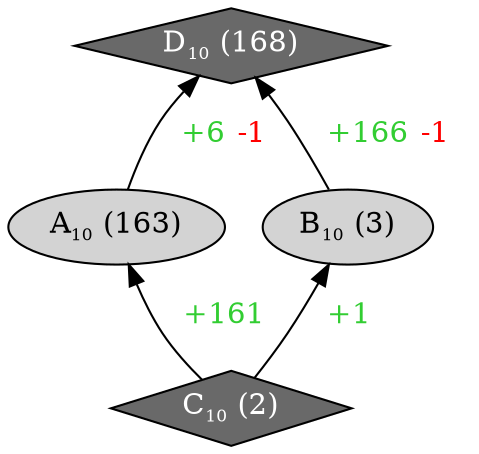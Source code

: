 digraph "CI1.C17_CI1__func030__trig_trigh__CI1"{
rankdir="BT"
1 [label=<A<sub><font point-size="10">10</font></sub> (163)>, style="filled", fillcolor="lightgray"]
2 [label=<B<sub><font point-size="10">10</font></sub> (3)>, style="filled", fillcolor="lightgray"]
3 [label=<C<sub><font point-size="10">10</font></sub> (2)>, style="filled", shape="diamond", fillcolor="dimgray", fontcolor="white"]
4 [label=<D<sub><font point-size="10">10</font></sub> (168)>, style="filled", shape="diamond", fillcolor="dimgray", fontcolor="white"]
1 -> 4 [label=<  <font color="limegreen">+6</font> <font color="red">-1</font>  >]
2 -> 4 [label=<  <font color="limegreen">+166</font> <font color="red">-1</font>  >]
3 -> 1 [label=<  <font color="limegreen">+161</font>  >]
3 -> 2 [label=<  <font color="limegreen">+1</font>  >]
}
